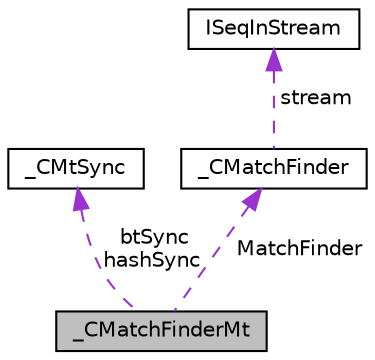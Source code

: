 digraph "_CMatchFinderMt"
{
 // LATEX_PDF_SIZE
  edge [fontname="Helvetica",fontsize="10",labelfontname="Helvetica",labelfontsize="10"];
  node [fontname="Helvetica",fontsize="10",shape=record];
  Node1 [label="_CMatchFinderMt",height=0.2,width=0.4,color="black", fillcolor="grey75", style="filled", fontcolor="black",tooltip=" "];
  Node2 -> Node1 [dir="back",color="darkorchid3",fontsize="10",style="dashed",label=" btSync\nhashSync" ,fontname="Helvetica"];
  Node2 [label="_CMtSync",height=0.2,width=0.4,color="black", fillcolor="white", style="filled",URL="$struct___c_mt_sync.html",tooltip=" "];
  Node3 -> Node1 [dir="back",color="darkorchid3",fontsize="10",style="dashed",label=" MatchFinder" ,fontname="Helvetica"];
  Node3 [label="_CMatchFinder",height=0.2,width=0.4,color="black", fillcolor="white", style="filled",URL="$struct___c_match_finder.html",tooltip=" "];
  Node4 -> Node3 [dir="back",color="darkorchid3",fontsize="10",style="dashed",label=" stream" ,fontname="Helvetica"];
  Node4 [label="ISeqInStream",height=0.2,width=0.4,color="black", fillcolor="white", style="filled",URL="$struct_i_seq_in_stream.html",tooltip=" "];
}
